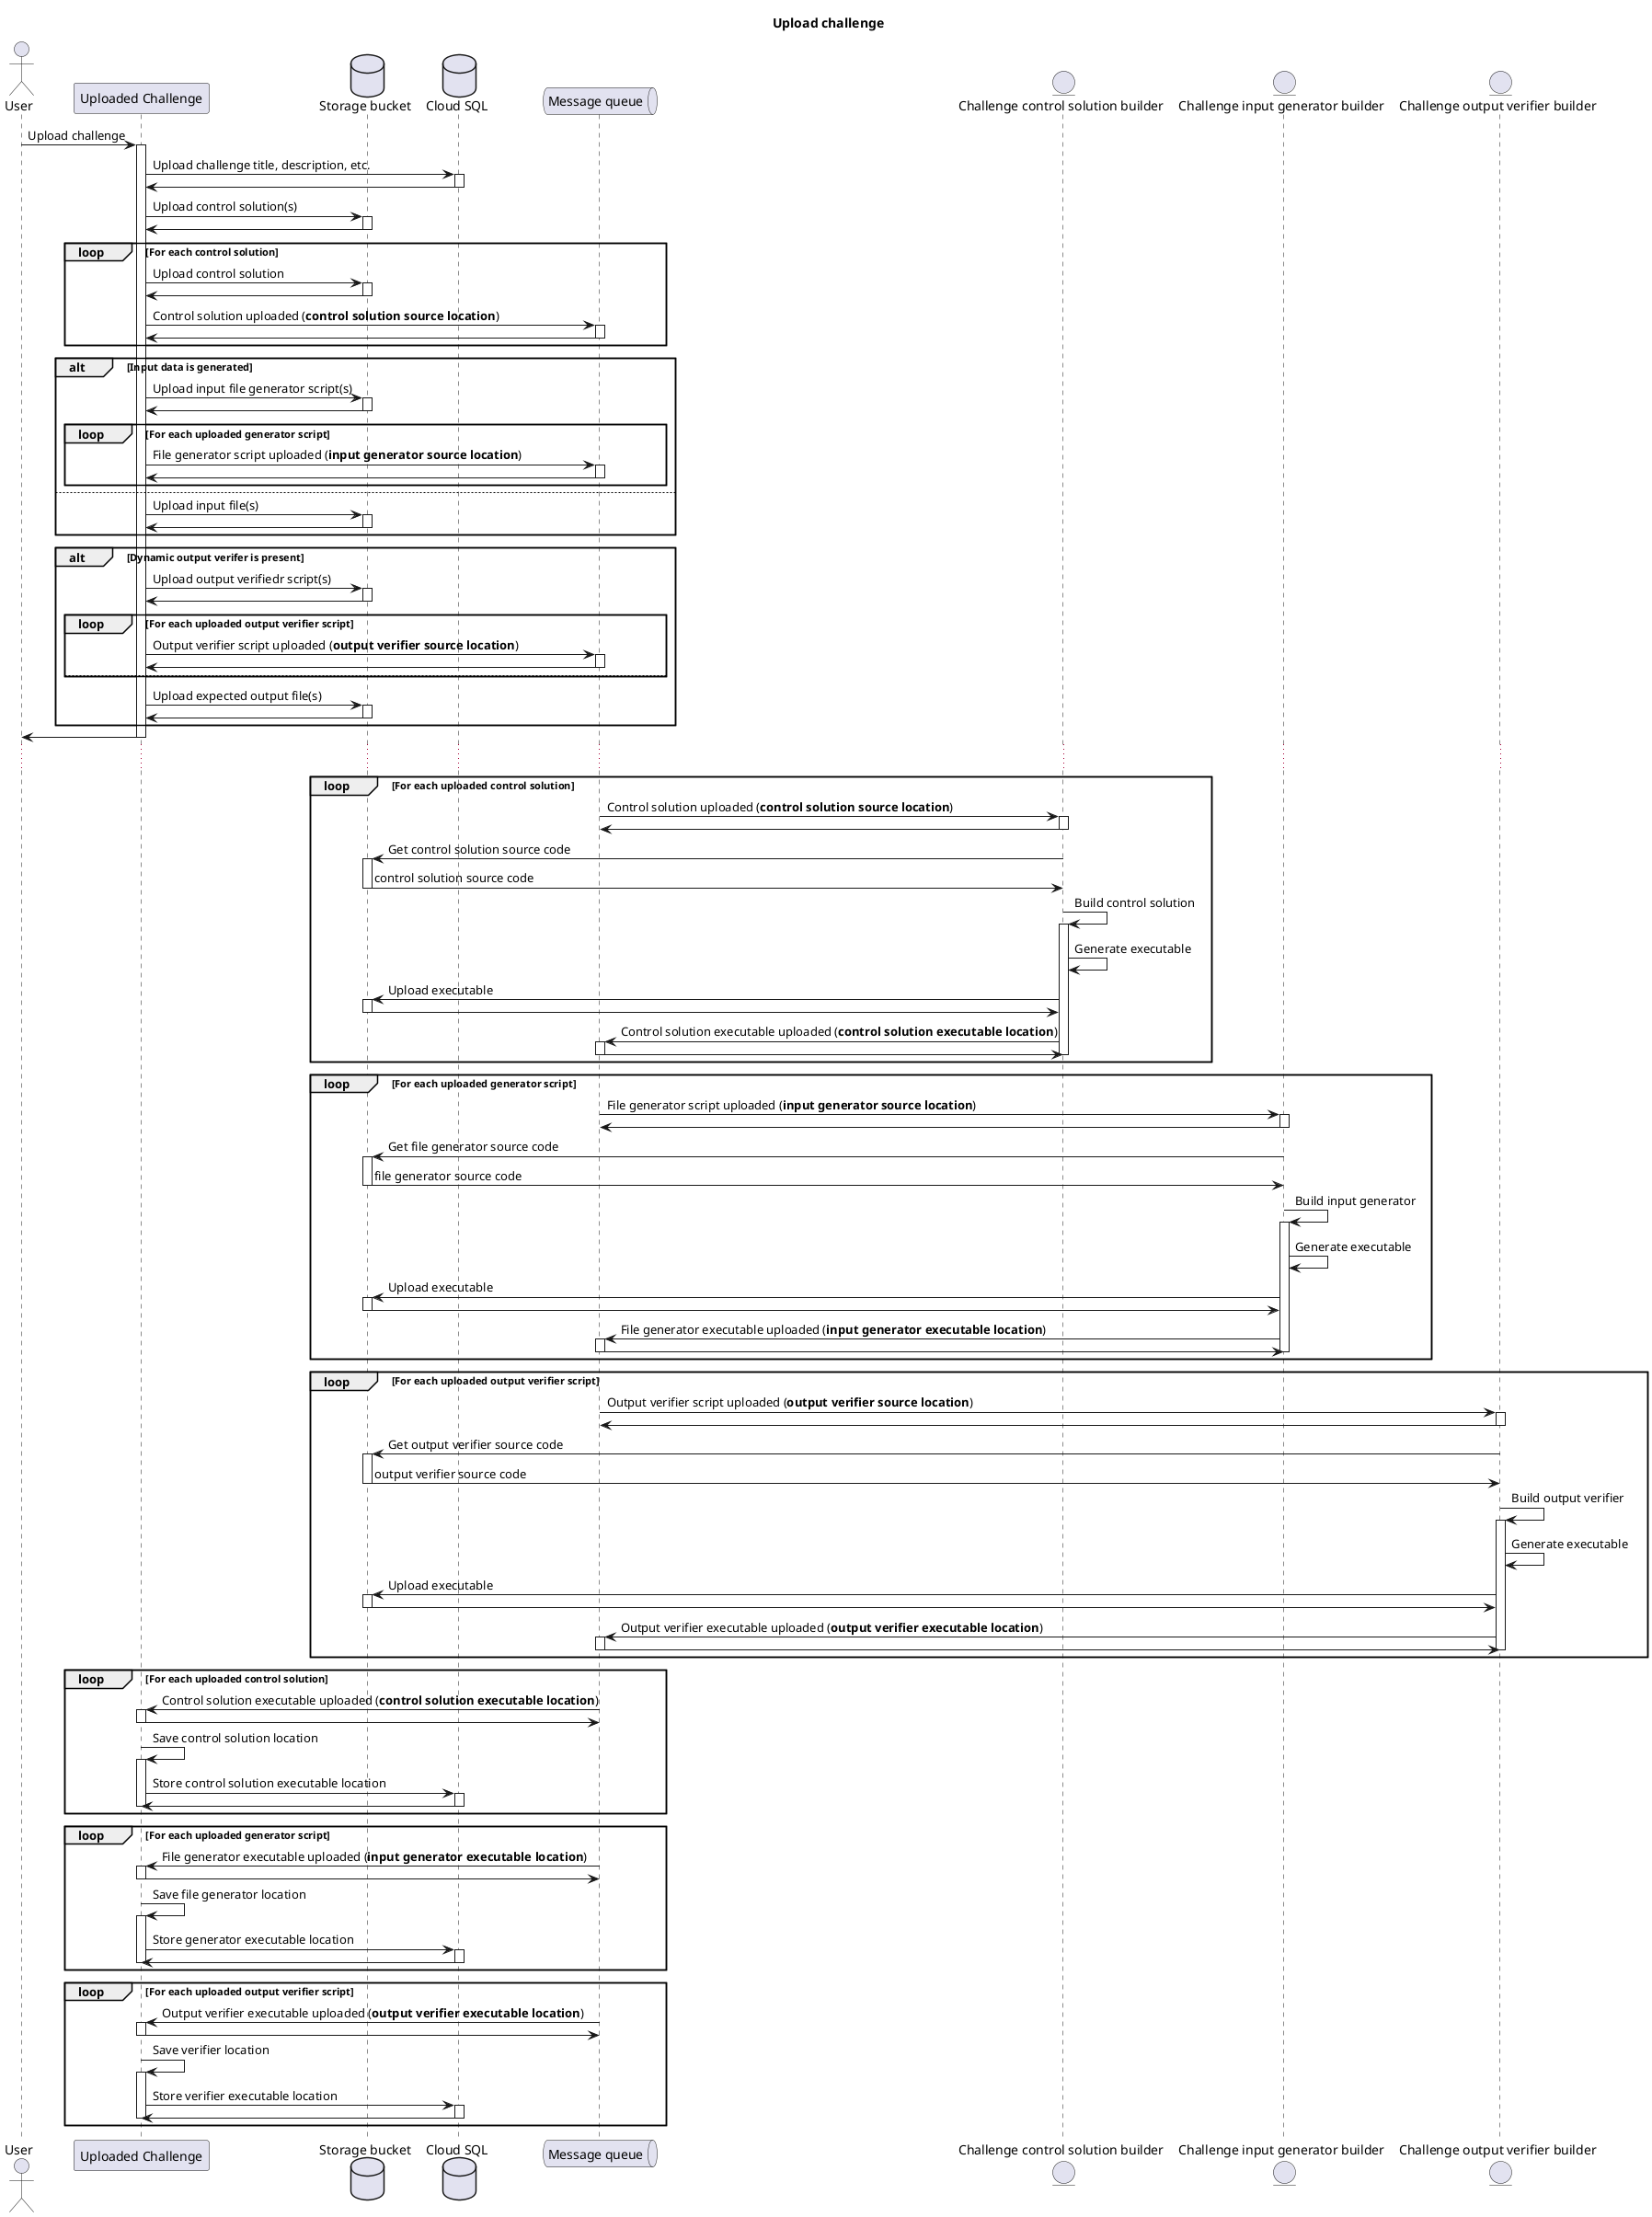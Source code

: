 @startuml Upload challenge
title Upload challenge

actor "User" as user
participant "Uploaded Challenge" as challenge
database "Storage bucket" as bucket
database "Cloud SQL" as sql
queue "Message queue" as mq
entity "Challenge control solution builder" as controlSolutionBuilder
entity "Challenge input generator builder" as inputGeneratorBuilder
entity "Challenge output verifier builder" as outputVerifierBuilder

user -> challenge ++: Upload challenge
challenge -> sql ++: Upload challenge title, description, etc.
sql -> challenge --

challenge -> bucket ++: Upload control solution(s)
bucket -> challenge --
loop For each control solution
challenge -> bucket ++: Upload control solution
bucket -> challenge --
challenge -> mq ++: Control solution uploaded (**control solution source location**)
mq -> challenge --
end

alt Input data is generated
challenge -> bucket ++: Upload input file generator script(s)
bucket -> challenge --
loop For each uploaded generator script
challenge -> mq ++: File generator script uploaded (**input generator source location**)
mq -> challenge --
end
else
challenge -> bucket ++: Upload input file(s)
bucket -> challenge --
end

alt Dynamic output verifer is present
challenge -> bucket ++: Upload output verifiedr script(s)
bucket -> challenge --
loop For each uploaded output verifier script
challenge -> mq ++: Output verifier script uploaded (**output verifier source location**)
mq -> challenge --
else
end
challenge -> bucket ++: Upload expected output file(s)
bucket -> challenge --
end

challenge -> user --

...

loop For each uploaded control solution
mq -> controlSolutionBuilder ++: Control solution uploaded (**control solution source location**)
controlSolutionBuilder -> mq --
controlSolutionBuilder -> bucket ++: Get control solution source code
bucket -> controlSolutionBuilder --: control solution source code
controlSolutionBuilder -> controlSolutionBuilder ++: Build control solution
controlSolutionBuilder -> controlSolutionBuilder : Generate executable
controlSolutionBuilder -> bucket ++: Upload executable
bucket -> controlSolutionBuilder --
controlSolutionBuilder -> mq ++: Control solution executable uploaded (**control solution executable location**)
mq -> controlSolutionBuilder --
deactivate controlSolutionBuilder
end

loop For each uploaded generator script
mq -> inputGeneratorBuilder ++: File generator script uploaded (**input generator source location**)
inputGeneratorBuilder -> mq --
inputGeneratorBuilder -> bucket ++: Get file generator source code
bucket -> inputGeneratorBuilder --: file generator source code
inputGeneratorBuilder -> inputGeneratorBuilder ++: Build input generator
inputGeneratorBuilder -> inputGeneratorBuilder : Generate executable
inputGeneratorBuilder -> bucket ++: Upload executable
bucket -> inputGeneratorBuilder --
inputGeneratorBuilder -> mq ++: File generator executable uploaded (**input generator executable location**)
mq -> inputGeneratorBuilder --
deactivate inputGeneratorBuilder
end

loop For each uploaded output verifier script
mq -> outputVerifierBuilder ++: Output verifier script uploaded (**output verifier source location**)
outputVerifierBuilder -> mq --
outputVerifierBuilder -> bucket ++: Get output verifier source code
bucket -> outputVerifierBuilder --: output verifier source code
outputVerifierBuilder -> outputVerifierBuilder ++: Build output verifier
outputVerifierBuilder -> outputVerifierBuilder : Generate executable
outputVerifierBuilder -> bucket ++: Upload executable
bucket -> outputVerifierBuilder --
outputVerifierBuilder -> mq ++: Output verifier executable uploaded (**output verifier executable location**)
mq -> outputVerifierBuilder --
deactivate outputVerifierBuilder
end

loop For each uploaded control solution
mq -> challenge ++: Control solution executable uploaded (**control solution executable location**)
challenge -> mq --
challenge -> challenge ++: Save control solution location
challenge -> sql ++: Store control solution executable location
sql -> challenge --
deactivate challenge
end

loop For each uploaded generator script
mq -> challenge ++: File generator executable uploaded (**input generator executable location**)
challenge -> mq --
challenge -> challenge ++: Save file generator location
challenge -> sql ++: Store generator executable location
sql -> challenge --
deactivate challenge
end

loop For each uploaded output verifier script
mq -> challenge ++: Output verifier executable uploaded (**output verifier executable location**)
challenge -> mq --
challenge -> challenge ++: Save verifier location
challenge -> sql ++: Store verifier executable location
sql -> challenge --
deactivate challenge
end

@enduml